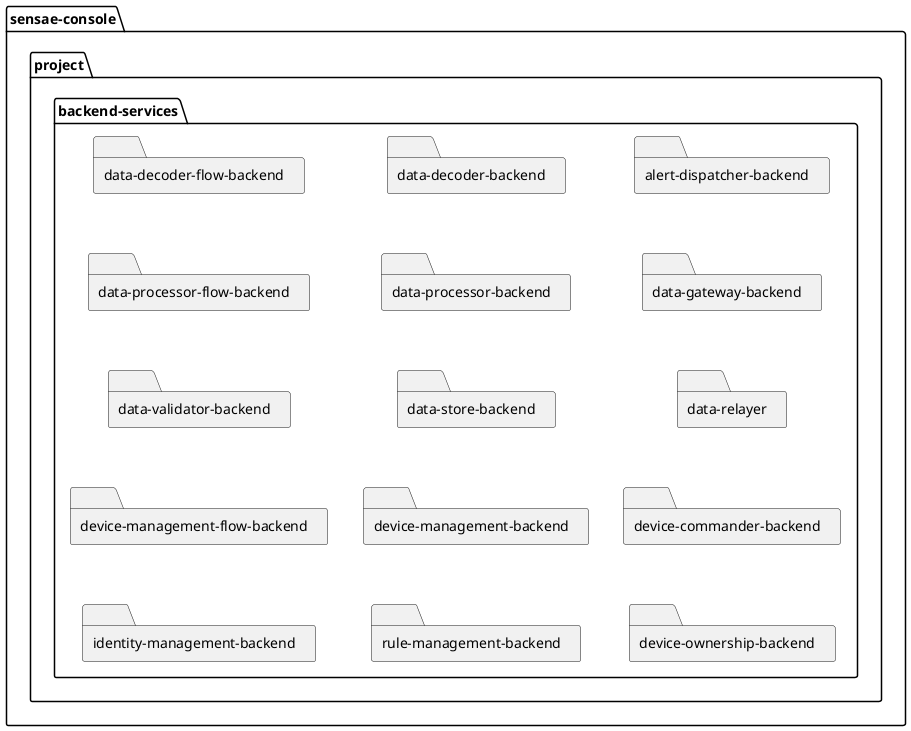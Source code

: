 @startuml backend

folder "sensae-console" {
    folder "project" {
        folder "backend-services" {
            folder "alert-dispatcher-backend" as a1
            folder "data-decoder-backend" as b1
            folder "data-decoder-flow-backend" as c1
            folder "data-gateway-backend" as a2
            folder "data-processor-backend" as b2
            folder "data-processor-flow-backend" as c2
            folder "data-relayer" as a3
            folder "data-store-backend" as b3
            folder "data-validator-backend" as c3
            folder "device-commander-backend" as a4
            folder "device-management-backend" as b4
            folder "device-management-flow-backend" as c4
            folder "device-ownership-backend" as a5
            folder "identity-management-backend" as c5
            folder "rule-management-backend" as b5

            a1 -[hidden]- a2
            a2 -[hidden]- a3
            a3 -[hidden]- a4
            a4 -[hidden]- a5

            b1 -[hidden]- b2
            b2 -[hidden]- b3
            b3 -[hidden]- b4
            b4 -[hidden]- b5

            c1 -[hidden]- c2
            c2 -[hidden]- c3
            c3 -[hidden]- c4
            c4 -[hidden]- c5

        }
    }
}

@enduml
